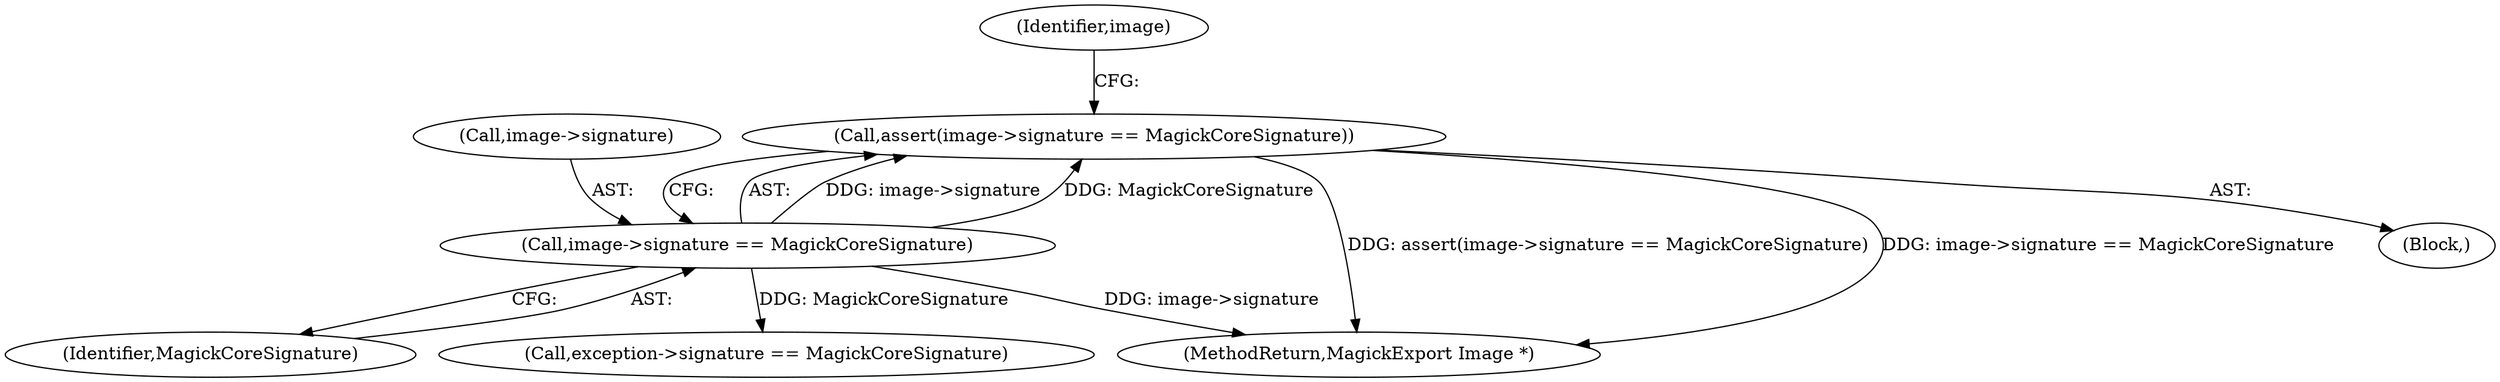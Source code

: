 digraph "0_ImageMagick_d4fc44b58a14f76b1ac997517d742ee12c9dc5d3@API" {
"1000365" [label="(Call,assert(image->signature == MagickCoreSignature))"];
"1000366" [label="(Call,image->signature == MagickCoreSignature)"];
"1000365" [label="(Call,assert(image->signature == MagickCoreSignature))"];
"1000370" [label="(Identifier,MagickCoreSignature)"];
"1000367" [label="(Call,image->signature)"];
"1000393" [label="(Call,exception->signature == MagickCoreSignature)"];
"1000366" [label="(Call,image->signature == MagickCoreSignature)"];
"1000815" [label="(MethodReturn,MagickExport Image *)"];
"1000374" [label="(Identifier,image)"];
"1000105" [label="(Block,)"];
"1000365" -> "1000105"  [label="AST: "];
"1000365" -> "1000366"  [label="CFG: "];
"1000366" -> "1000365"  [label="AST: "];
"1000374" -> "1000365"  [label="CFG: "];
"1000365" -> "1000815"  [label="DDG: assert(image->signature == MagickCoreSignature)"];
"1000365" -> "1000815"  [label="DDG: image->signature == MagickCoreSignature"];
"1000366" -> "1000365"  [label="DDG: image->signature"];
"1000366" -> "1000365"  [label="DDG: MagickCoreSignature"];
"1000366" -> "1000370"  [label="CFG: "];
"1000367" -> "1000366"  [label="AST: "];
"1000370" -> "1000366"  [label="AST: "];
"1000366" -> "1000815"  [label="DDG: image->signature"];
"1000366" -> "1000393"  [label="DDG: MagickCoreSignature"];
}
